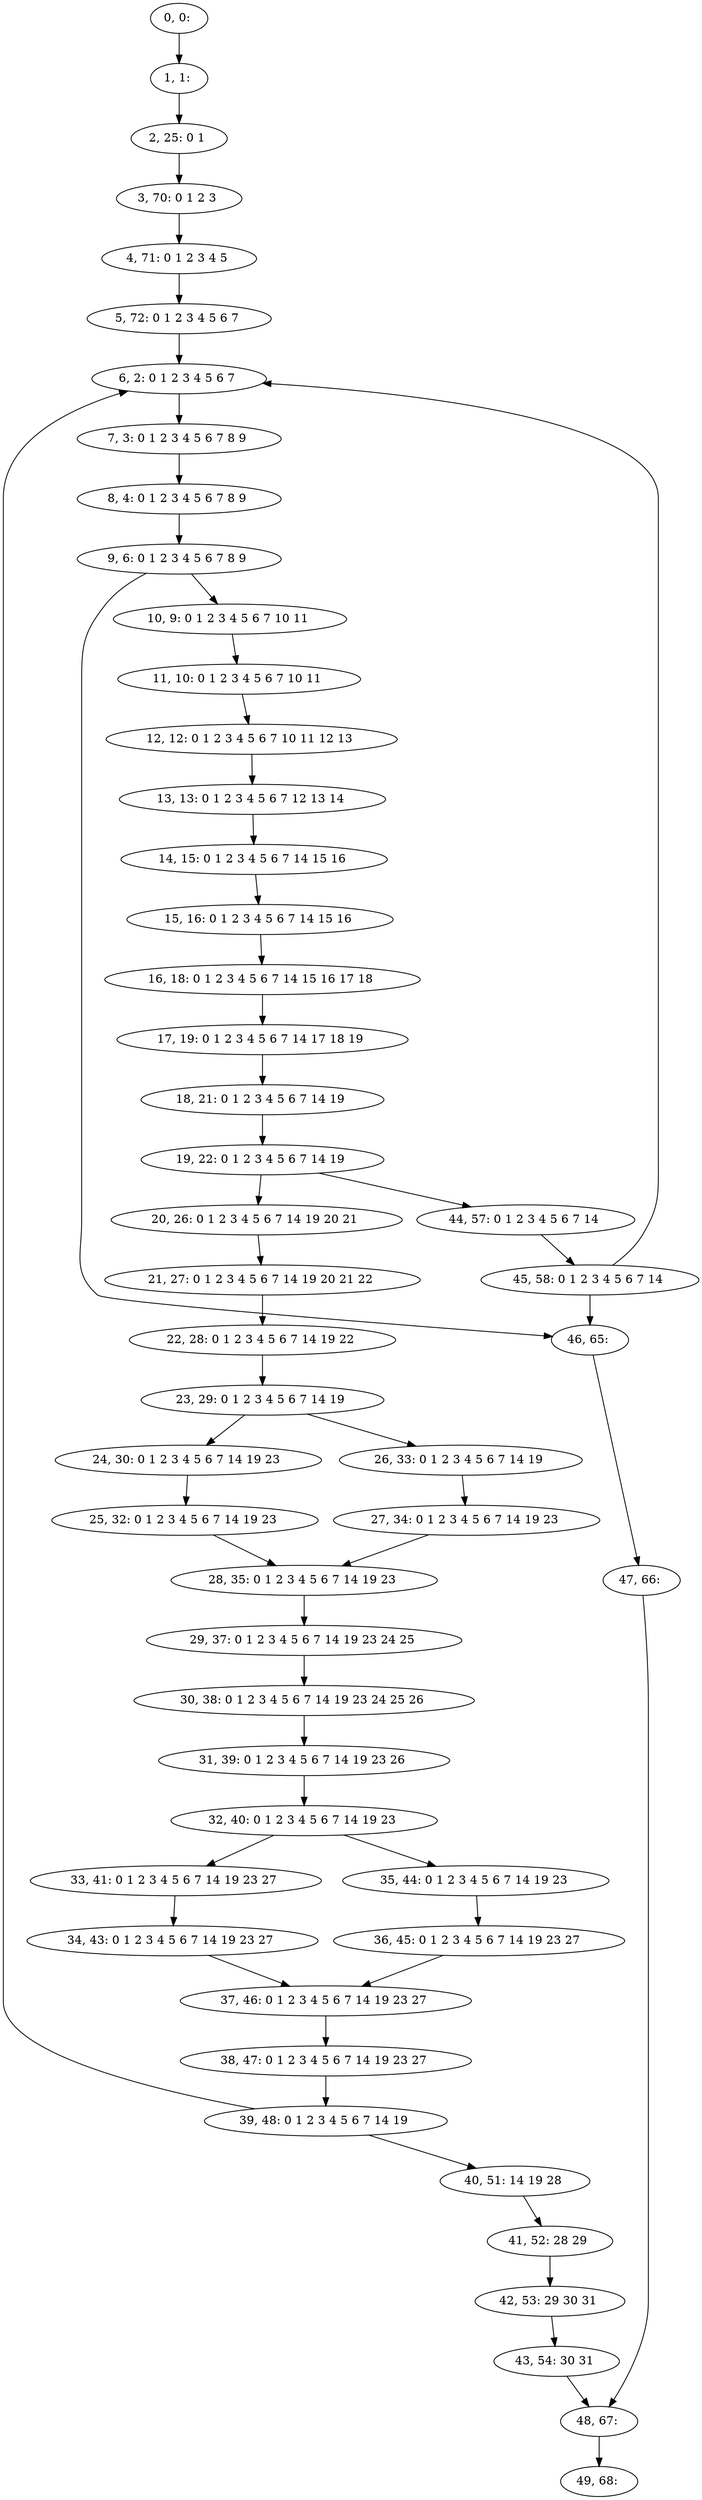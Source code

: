 digraph G {
0[label="0, 0: "];
1[label="1, 1: "];
2[label="2, 25: 0 1 "];
3[label="3, 70: 0 1 2 3 "];
4[label="4, 71: 0 1 2 3 4 5 "];
5[label="5, 72: 0 1 2 3 4 5 6 7 "];
6[label="6, 2: 0 1 2 3 4 5 6 7 "];
7[label="7, 3: 0 1 2 3 4 5 6 7 8 9 "];
8[label="8, 4: 0 1 2 3 4 5 6 7 8 9 "];
9[label="9, 6: 0 1 2 3 4 5 6 7 8 9 "];
10[label="10, 9: 0 1 2 3 4 5 6 7 10 11 "];
11[label="11, 10: 0 1 2 3 4 5 6 7 10 11 "];
12[label="12, 12: 0 1 2 3 4 5 6 7 10 11 12 13 "];
13[label="13, 13: 0 1 2 3 4 5 6 7 12 13 14 "];
14[label="14, 15: 0 1 2 3 4 5 6 7 14 15 16 "];
15[label="15, 16: 0 1 2 3 4 5 6 7 14 15 16 "];
16[label="16, 18: 0 1 2 3 4 5 6 7 14 15 16 17 18 "];
17[label="17, 19: 0 1 2 3 4 5 6 7 14 17 18 19 "];
18[label="18, 21: 0 1 2 3 4 5 6 7 14 19 "];
19[label="19, 22: 0 1 2 3 4 5 6 7 14 19 "];
20[label="20, 26: 0 1 2 3 4 5 6 7 14 19 20 21 "];
21[label="21, 27: 0 1 2 3 4 5 6 7 14 19 20 21 22 "];
22[label="22, 28: 0 1 2 3 4 5 6 7 14 19 22 "];
23[label="23, 29: 0 1 2 3 4 5 6 7 14 19 "];
24[label="24, 30: 0 1 2 3 4 5 6 7 14 19 23 "];
25[label="25, 32: 0 1 2 3 4 5 6 7 14 19 23 "];
26[label="26, 33: 0 1 2 3 4 5 6 7 14 19 "];
27[label="27, 34: 0 1 2 3 4 5 6 7 14 19 23 "];
28[label="28, 35: 0 1 2 3 4 5 6 7 14 19 23 "];
29[label="29, 37: 0 1 2 3 4 5 6 7 14 19 23 24 25 "];
30[label="30, 38: 0 1 2 3 4 5 6 7 14 19 23 24 25 26 "];
31[label="31, 39: 0 1 2 3 4 5 6 7 14 19 23 26 "];
32[label="32, 40: 0 1 2 3 4 5 6 7 14 19 23 "];
33[label="33, 41: 0 1 2 3 4 5 6 7 14 19 23 27 "];
34[label="34, 43: 0 1 2 3 4 5 6 7 14 19 23 27 "];
35[label="35, 44: 0 1 2 3 4 5 6 7 14 19 23 "];
36[label="36, 45: 0 1 2 3 4 5 6 7 14 19 23 27 "];
37[label="37, 46: 0 1 2 3 4 5 6 7 14 19 23 27 "];
38[label="38, 47: 0 1 2 3 4 5 6 7 14 19 23 27 "];
39[label="39, 48: 0 1 2 3 4 5 6 7 14 19 "];
40[label="40, 51: 14 19 28 "];
41[label="41, 52: 28 29 "];
42[label="42, 53: 29 30 31 "];
43[label="43, 54: 30 31 "];
44[label="44, 57: 0 1 2 3 4 5 6 7 14 "];
45[label="45, 58: 0 1 2 3 4 5 6 7 14 "];
46[label="46, 65: "];
47[label="47, 66: "];
48[label="48, 67: "];
49[label="49, 68: "];
0->1 ;
1->2 ;
2->3 ;
3->4 ;
4->5 ;
5->6 ;
6->7 ;
7->8 ;
8->9 ;
9->10 ;
9->46 ;
10->11 ;
11->12 ;
12->13 ;
13->14 ;
14->15 ;
15->16 ;
16->17 ;
17->18 ;
18->19 ;
19->20 ;
19->44 ;
20->21 ;
21->22 ;
22->23 ;
23->24 ;
23->26 ;
24->25 ;
25->28 ;
26->27 ;
27->28 ;
28->29 ;
29->30 ;
30->31 ;
31->32 ;
32->33 ;
32->35 ;
33->34 ;
34->37 ;
35->36 ;
36->37 ;
37->38 ;
38->39 ;
39->40 ;
39->6 ;
40->41 ;
41->42 ;
42->43 ;
43->48 ;
44->45 ;
45->46 ;
45->6 ;
46->47 ;
47->48 ;
48->49 ;
}
